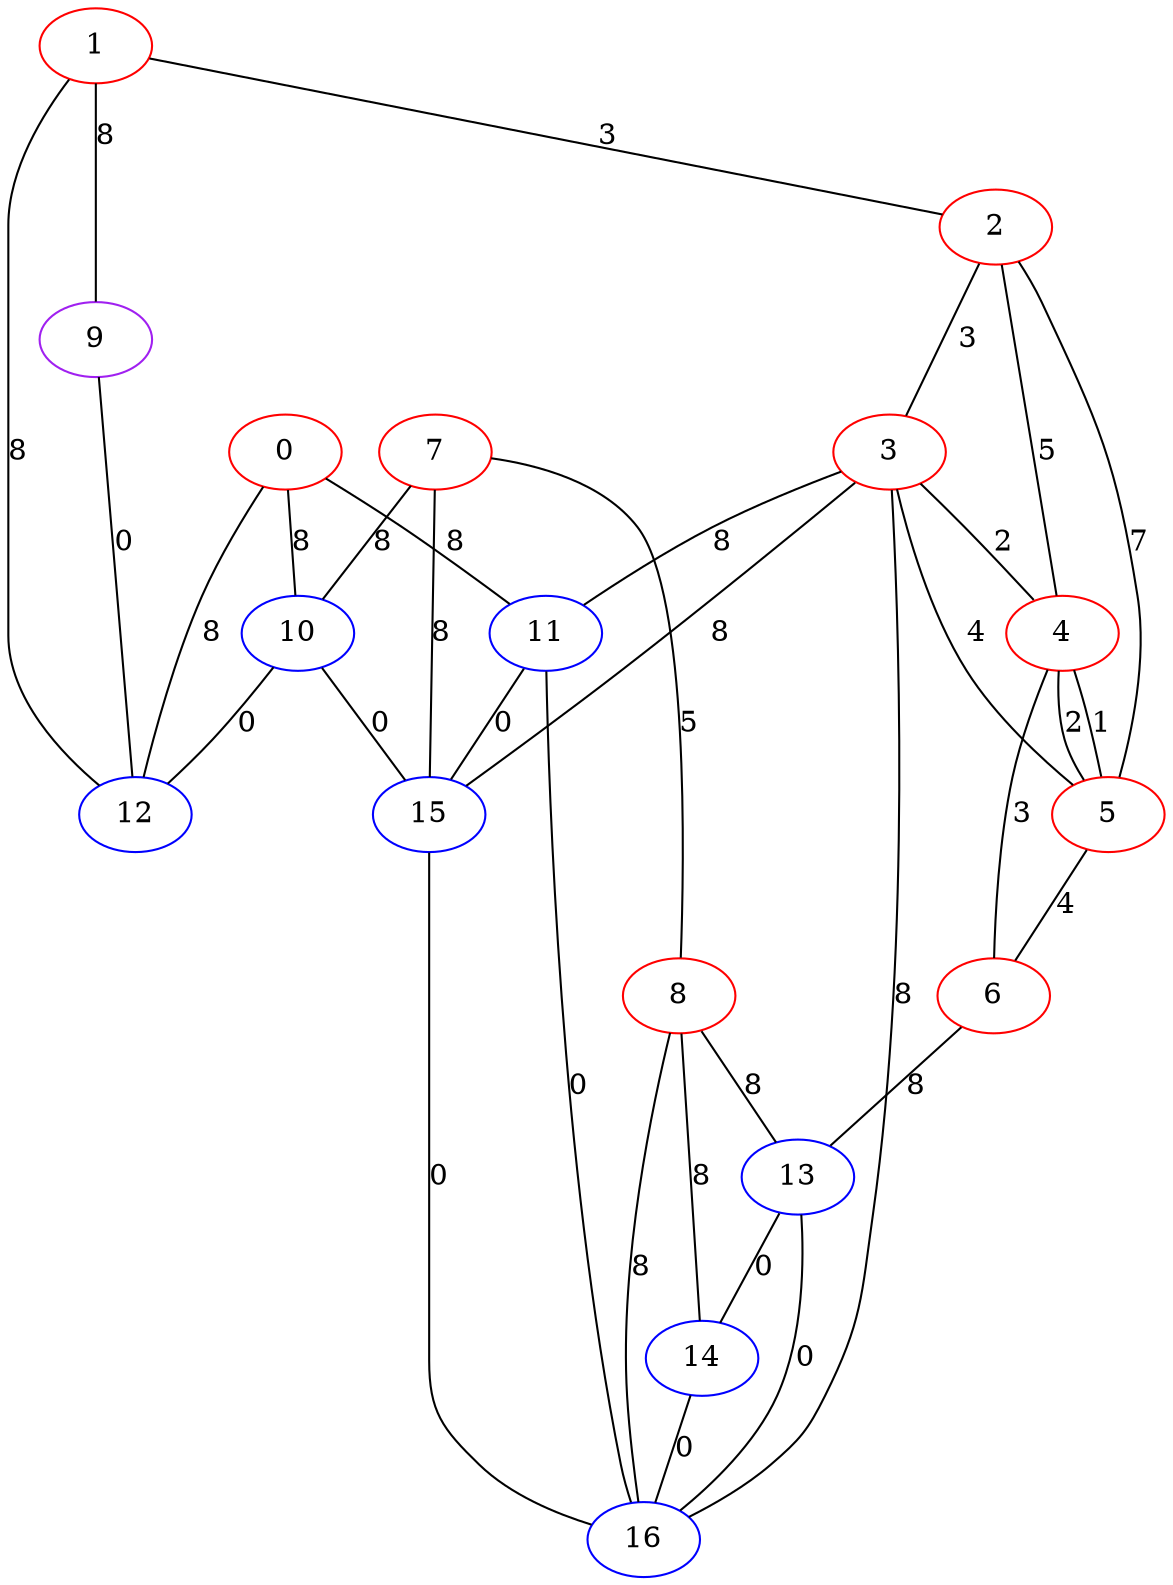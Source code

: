 graph "" {
0 [color=red, weight=1];
1 [color=red, weight=1];
2 [color=red, weight=1];
3 [color=red, weight=1];
4 [color=red, weight=1];
5 [color=red, weight=1];
6 [color=red, weight=1];
7 [color=red, weight=1];
8 [color=red, weight=1];
9 [color=purple, weight=4];
10 [color=blue, weight=3];
11 [color=blue, weight=3];
12 [color=blue, weight=3];
13 [color=blue, weight=3];
14 [color=blue, weight=3];
15 [color=blue, weight=3];
16 [color=blue, weight=3];
0 -- 10  [key=0, label=8];
0 -- 11  [key=0, label=8];
0 -- 12  [key=0, label=8];
1 -- 9  [key=0, label=8];
1 -- 2  [key=0, label=3];
1 -- 12  [key=0, label=8];
2 -- 3  [key=0, label=3];
2 -- 4  [key=0, label=5];
2 -- 5  [key=0, label=7];
3 -- 4  [key=0, label=2];
3 -- 5  [key=0, label=4];
3 -- 11  [key=0, label=8];
3 -- 15  [key=0, label=8];
3 -- 16  [key=0, label=8];
4 -- 5  [key=0, label=2];
4 -- 5  [key=1, label=1];
4 -- 6  [key=0, label=3];
5 -- 6  [key=0, label=4];
6 -- 13  [key=0, label=8];
7 -- 8  [key=0, label=5];
7 -- 10  [key=0, label=8];
7 -- 15  [key=0, label=8];
8 -- 16  [key=0, label=8];
8 -- 13  [key=0, label=8];
8 -- 14  [key=0, label=8];
9 -- 12  [key=0, label=0];
10 -- 12  [key=0, label=0];
10 -- 15  [key=0, label=0];
11 -- 16  [key=0, label=0];
11 -- 15  [key=0, label=0];
13 -- 16  [key=0, label=0];
13 -- 14  [key=0, label=0];
14 -- 16  [key=0, label=0];
15 -- 16  [key=0, label=0];
}

